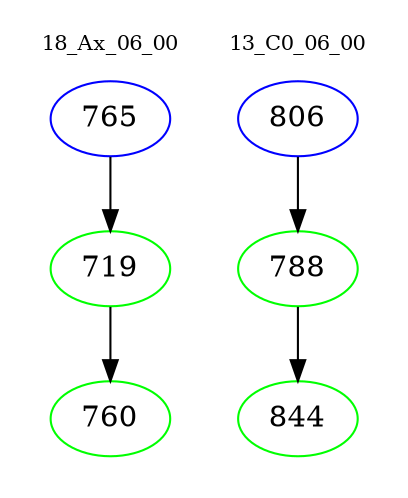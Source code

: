 digraph{
subgraph cluster_0 {
color = white
label = "18_Ax_06_00";
fontsize=10;
T0_765 [label="765", color="blue"]
T0_765 -> T0_719 [color="black"]
T0_719 [label="719", color="green"]
T0_719 -> T0_760 [color="black"]
T0_760 [label="760", color="green"]
}
subgraph cluster_1 {
color = white
label = "13_C0_06_00";
fontsize=10;
T1_806 [label="806", color="blue"]
T1_806 -> T1_788 [color="black"]
T1_788 [label="788", color="green"]
T1_788 -> T1_844 [color="black"]
T1_844 [label="844", color="green"]
}
}
